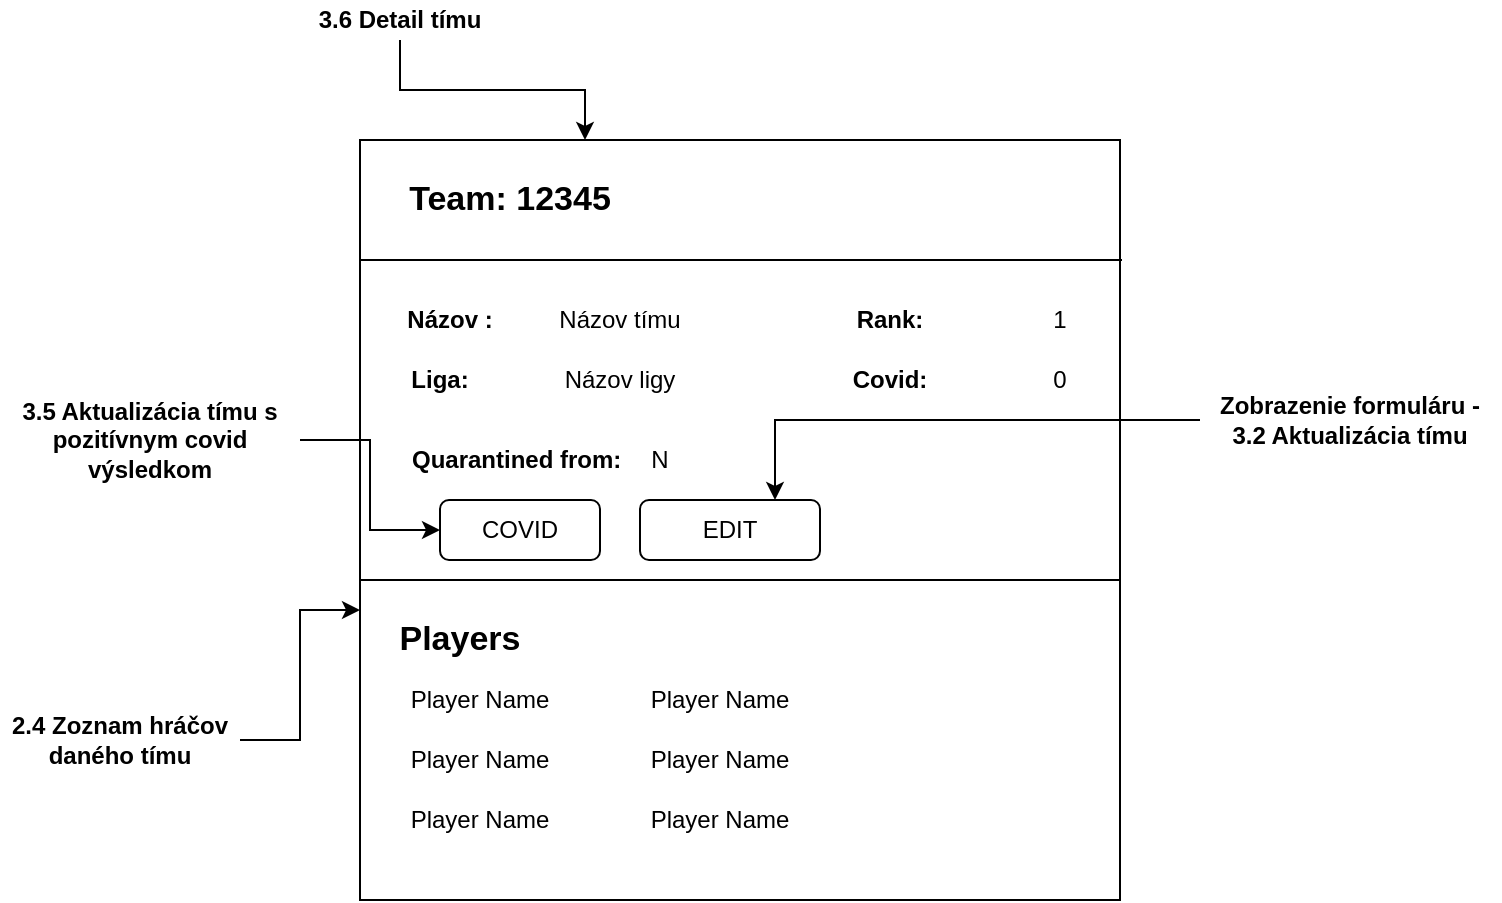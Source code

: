 <mxfile version="15.4.2" type="device"><diagram id="9F1ySIirieYTSLTNwkle" name="Page-1"><mxGraphModel dx="946" dy="614" grid="1" gridSize="10" guides="1" tooltips="1" connect="1" arrows="1" fold="1" page="1" pageScale="1" pageWidth="827" pageHeight="1169" math="0" shadow="0"><root><mxCell id="0"/><mxCell id="1" parent="0"/><mxCell id="GzB61MKcvV_4xa1lUYLD-1" value="" style="whiteSpace=wrap;html=1;aspect=fixed;" parent="1" vertex="1"><mxGeometry x="200" y="140" width="380" height="380" as="geometry"/></mxCell><mxCell id="GzB61MKcvV_4xa1lUYLD-2" value="" style="endArrow=none;html=1;" parent="1" edge="1"><mxGeometry width="50" height="50" relative="1" as="geometry"><mxPoint x="200" y="200" as="sourcePoint"/><mxPoint x="581" y="200" as="targetPoint"/></mxGeometry></mxCell><mxCell id="GzB61MKcvV_4xa1lUYLD-3" value="&lt;b&gt;&lt;font style=&quot;font-size: 17px&quot;&gt;Team: 12345&lt;/font&gt;&lt;/b&gt;" style="text;html=1;strokeColor=none;fillColor=none;align=center;verticalAlign=middle;whiteSpace=wrap;rounded=0;" parent="1" vertex="1"><mxGeometry x="200" y="140" width="150" height="60" as="geometry"/></mxCell><mxCell id="GzB61MKcvV_4xa1lUYLD-4" value="Názov :" style="text;html=1;strokeColor=none;fillColor=none;align=center;verticalAlign=middle;whiteSpace=wrap;rounded=0;fontStyle=1" parent="1" vertex="1"><mxGeometry x="220" y="220" width="50" height="20" as="geometry"/></mxCell><mxCell id="GzB61MKcvV_4xa1lUYLD-5" value="Názov tímu" style="text;html=1;strokeColor=none;fillColor=none;align=center;verticalAlign=middle;whiteSpace=wrap;rounded=0;" parent="1" vertex="1"><mxGeometry x="290" y="220" width="80" height="20" as="geometry"/></mxCell><mxCell id="GzB61MKcvV_4xa1lUYLD-6" value="Liga:" style="text;html=1;strokeColor=none;fillColor=none;align=center;verticalAlign=middle;whiteSpace=wrap;rounded=0;fontStyle=1" parent="1" vertex="1"><mxGeometry x="220" y="250" width="40" height="20" as="geometry"/></mxCell><mxCell id="GzB61MKcvV_4xa1lUYLD-7" value="Názov ligy" style="text;html=1;strokeColor=none;fillColor=none;align=center;verticalAlign=middle;whiteSpace=wrap;rounded=0;" parent="1" vertex="1"><mxGeometry x="290" y="250" width="80" height="20" as="geometry"/></mxCell><mxCell id="GzB61MKcvV_4xa1lUYLD-8" value="Rank:" style="text;html=1;strokeColor=none;fillColor=none;align=center;verticalAlign=middle;whiteSpace=wrap;rounded=0;fontStyle=1" parent="1" vertex="1"><mxGeometry x="440" y="220" width="50" height="20" as="geometry"/></mxCell><mxCell id="GzB61MKcvV_4xa1lUYLD-9" value="1" style="text;html=1;strokeColor=none;fillColor=none;align=center;verticalAlign=middle;whiteSpace=wrap;rounded=0;" parent="1" vertex="1"><mxGeometry x="510" y="220" width="80" height="20" as="geometry"/></mxCell><mxCell id="GzB61MKcvV_4xa1lUYLD-11" value="Covid:" style="text;html=1;strokeColor=none;fillColor=none;align=center;verticalAlign=middle;whiteSpace=wrap;rounded=0;fontStyle=1" parent="1" vertex="1"><mxGeometry x="440" y="250" width="50" height="20" as="geometry"/></mxCell><mxCell id="GzB61MKcvV_4xa1lUYLD-12" value="0" style="text;html=1;strokeColor=none;fillColor=none;align=center;verticalAlign=middle;whiteSpace=wrap;rounded=0;" parent="1" vertex="1"><mxGeometry x="510" y="250" width="80" height="20" as="geometry"/></mxCell><mxCell id="GzB61MKcvV_4xa1lUYLD-13" value="Quarantined from:&amp;nbsp;" style="text;html=1;strokeColor=none;fillColor=none;align=center;verticalAlign=middle;whiteSpace=wrap;rounded=0;fontStyle=1" parent="1" vertex="1"><mxGeometry x="220" y="290" width="120" height="20" as="geometry"/></mxCell><mxCell id="GzB61MKcvV_4xa1lUYLD-14" value="N" style="text;html=1;strokeColor=none;fillColor=none;align=center;verticalAlign=middle;whiteSpace=wrap;rounded=0;" parent="1" vertex="1"><mxGeometry x="310" y="290" width="80" height="20" as="geometry"/></mxCell><mxCell id="GzB61MKcvV_4xa1lUYLD-17" value="" style="endArrow=none;html=1;entryX=1;entryY=0.579;entryDx=0;entryDy=0;entryPerimeter=0;" parent="1" target="GzB61MKcvV_4xa1lUYLD-1" edge="1"><mxGeometry width="50" height="50" relative="1" as="geometry"><mxPoint x="200" y="360" as="sourcePoint"/><mxPoint x="250" y="310" as="targetPoint"/></mxGeometry></mxCell><mxCell id="GzB61MKcvV_4xa1lUYLD-18" value="&lt;b&gt;&lt;font style=&quot;font-size: 17px&quot;&gt;Players&lt;/font&gt;&lt;/b&gt;" style="text;html=1;strokeColor=none;fillColor=none;align=center;verticalAlign=middle;whiteSpace=wrap;rounded=0;" parent="1" vertex="1"><mxGeometry x="200" y="360" width="100" height="60" as="geometry"/></mxCell><mxCell id="GzB61MKcvV_4xa1lUYLD-19" value="Player Name" style="text;html=1;strokeColor=none;fillColor=none;align=center;verticalAlign=middle;whiteSpace=wrap;rounded=0;" parent="1" vertex="1"><mxGeometry x="220" y="410" width="80" height="20" as="geometry"/></mxCell><mxCell id="GzB61MKcvV_4xa1lUYLD-20" value="Player Name" style="text;html=1;strokeColor=none;fillColor=none;align=center;verticalAlign=middle;whiteSpace=wrap;rounded=0;" parent="1" vertex="1"><mxGeometry x="220" y="440" width="80" height="20" as="geometry"/></mxCell><mxCell id="GzB61MKcvV_4xa1lUYLD-21" value="Player Name" style="text;html=1;strokeColor=none;fillColor=none;align=center;verticalAlign=middle;whiteSpace=wrap;rounded=0;" parent="1" vertex="1"><mxGeometry x="220" y="470" width="80" height="20" as="geometry"/></mxCell><mxCell id="GzB61MKcvV_4xa1lUYLD-22" value="Player Name" style="text;html=1;strokeColor=none;fillColor=none;align=center;verticalAlign=middle;whiteSpace=wrap;rounded=0;" parent="1" vertex="1"><mxGeometry x="340" y="410" width="80" height="20" as="geometry"/></mxCell><mxCell id="GzB61MKcvV_4xa1lUYLD-23" value="Player Name" style="text;html=1;strokeColor=none;fillColor=none;align=center;verticalAlign=middle;whiteSpace=wrap;rounded=0;" parent="1" vertex="1"><mxGeometry x="340" y="440" width="80" height="20" as="geometry"/></mxCell><mxCell id="GzB61MKcvV_4xa1lUYLD-24" value="Player Name" style="text;html=1;strokeColor=none;fillColor=none;align=center;verticalAlign=middle;whiteSpace=wrap;rounded=0;" parent="1" vertex="1"><mxGeometry x="340" y="470" width="80" height="20" as="geometry"/></mxCell><mxCell id="GzB61MKcvV_4xa1lUYLD-25" value="EDIT" style="rounded=1;whiteSpace=wrap;html=1;" parent="1" vertex="1"><mxGeometry x="340" y="320" width="90" height="30" as="geometry"/></mxCell><mxCell id="GzB61MKcvV_4xa1lUYLD-26" value="COVID" style="rounded=1;whiteSpace=wrap;html=1;" parent="1" vertex="1"><mxGeometry x="240" y="320" width="80" height="30" as="geometry"/></mxCell><mxCell id="GzB61MKcvV_4xa1lUYLD-38" style="edgeStyle=orthogonalEdgeStyle;rounded=0;orthogonalLoop=1;jettySize=auto;html=1;entryX=0.75;entryY=0;entryDx=0;entryDy=0;" parent="1" source="GzB61MKcvV_4xa1lUYLD-28" target="GzB61MKcvV_4xa1lUYLD-3" edge="1"><mxGeometry relative="1" as="geometry"/></mxCell><mxCell id="GzB61MKcvV_4xa1lUYLD-28" value="&lt;b&gt;3.6 Detail tímu&lt;/b&gt;" style="text;html=1;strokeColor=none;fillColor=none;align=center;verticalAlign=middle;whiteSpace=wrap;rounded=0;" parent="1" vertex="1"><mxGeometry x="160" y="70" width="120" height="20" as="geometry"/></mxCell><mxCell id="GzB61MKcvV_4xa1lUYLD-37" style="edgeStyle=orthogonalEdgeStyle;rounded=0;orthogonalLoop=1;jettySize=auto;html=1;entryX=0;entryY=0.25;entryDx=0;entryDy=0;" parent="1" source="GzB61MKcvV_4xa1lUYLD-29" target="GzB61MKcvV_4xa1lUYLD-18" edge="1"><mxGeometry relative="1" as="geometry"/></mxCell><mxCell id="GzB61MKcvV_4xa1lUYLD-29" value="&lt;b&gt;2.4 Zoznam hráčov daného tímu&lt;/b&gt;" style="text;html=1;strokeColor=none;fillColor=none;align=center;verticalAlign=middle;whiteSpace=wrap;rounded=0;" parent="1" vertex="1"><mxGeometry x="20" y="430" width="120" height="20" as="geometry"/></mxCell><mxCell id="GzB61MKcvV_4xa1lUYLD-33" style="edgeStyle=orthogonalEdgeStyle;rounded=0;orthogonalLoop=1;jettySize=auto;html=1;entryX=0.75;entryY=0;entryDx=0;entryDy=0;" parent="1" source="GzB61MKcvV_4xa1lUYLD-31" target="GzB61MKcvV_4xa1lUYLD-25" edge="1"><mxGeometry relative="1" as="geometry"/></mxCell><mxCell id="GzB61MKcvV_4xa1lUYLD-31" value="&lt;b&gt;Zobrazenie formuláru - 3.2 Aktualizácia tímu&lt;/b&gt;" style="text;html=1;strokeColor=none;fillColor=none;align=center;verticalAlign=middle;whiteSpace=wrap;rounded=0;" parent="1" vertex="1"><mxGeometry x="620" y="270" width="150" height="20" as="geometry"/></mxCell><mxCell id="GzB61MKcvV_4xa1lUYLD-35" style="edgeStyle=orthogonalEdgeStyle;rounded=0;orthogonalLoop=1;jettySize=auto;html=1;entryX=0;entryY=0.5;entryDx=0;entryDy=0;" parent="1" source="GzB61MKcvV_4xa1lUYLD-32" target="GzB61MKcvV_4xa1lUYLD-26" edge="1"><mxGeometry relative="1" as="geometry"/></mxCell><mxCell id="GzB61MKcvV_4xa1lUYLD-32" value="&lt;b&gt;3.5 Aktualizácia tímu s pozitívnym covid výsledkom&lt;/b&gt;" style="text;html=1;strokeColor=none;fillColor=none;align=center;verticalAlign=middle;whiteSpace=wrap;rounded=0;" parent="1" vertex="1"><mxGeometry x="20" y="280" width="150" height="20" as="geometry"/></mxCell></root></mxGraphModel></diagram></mxfile>